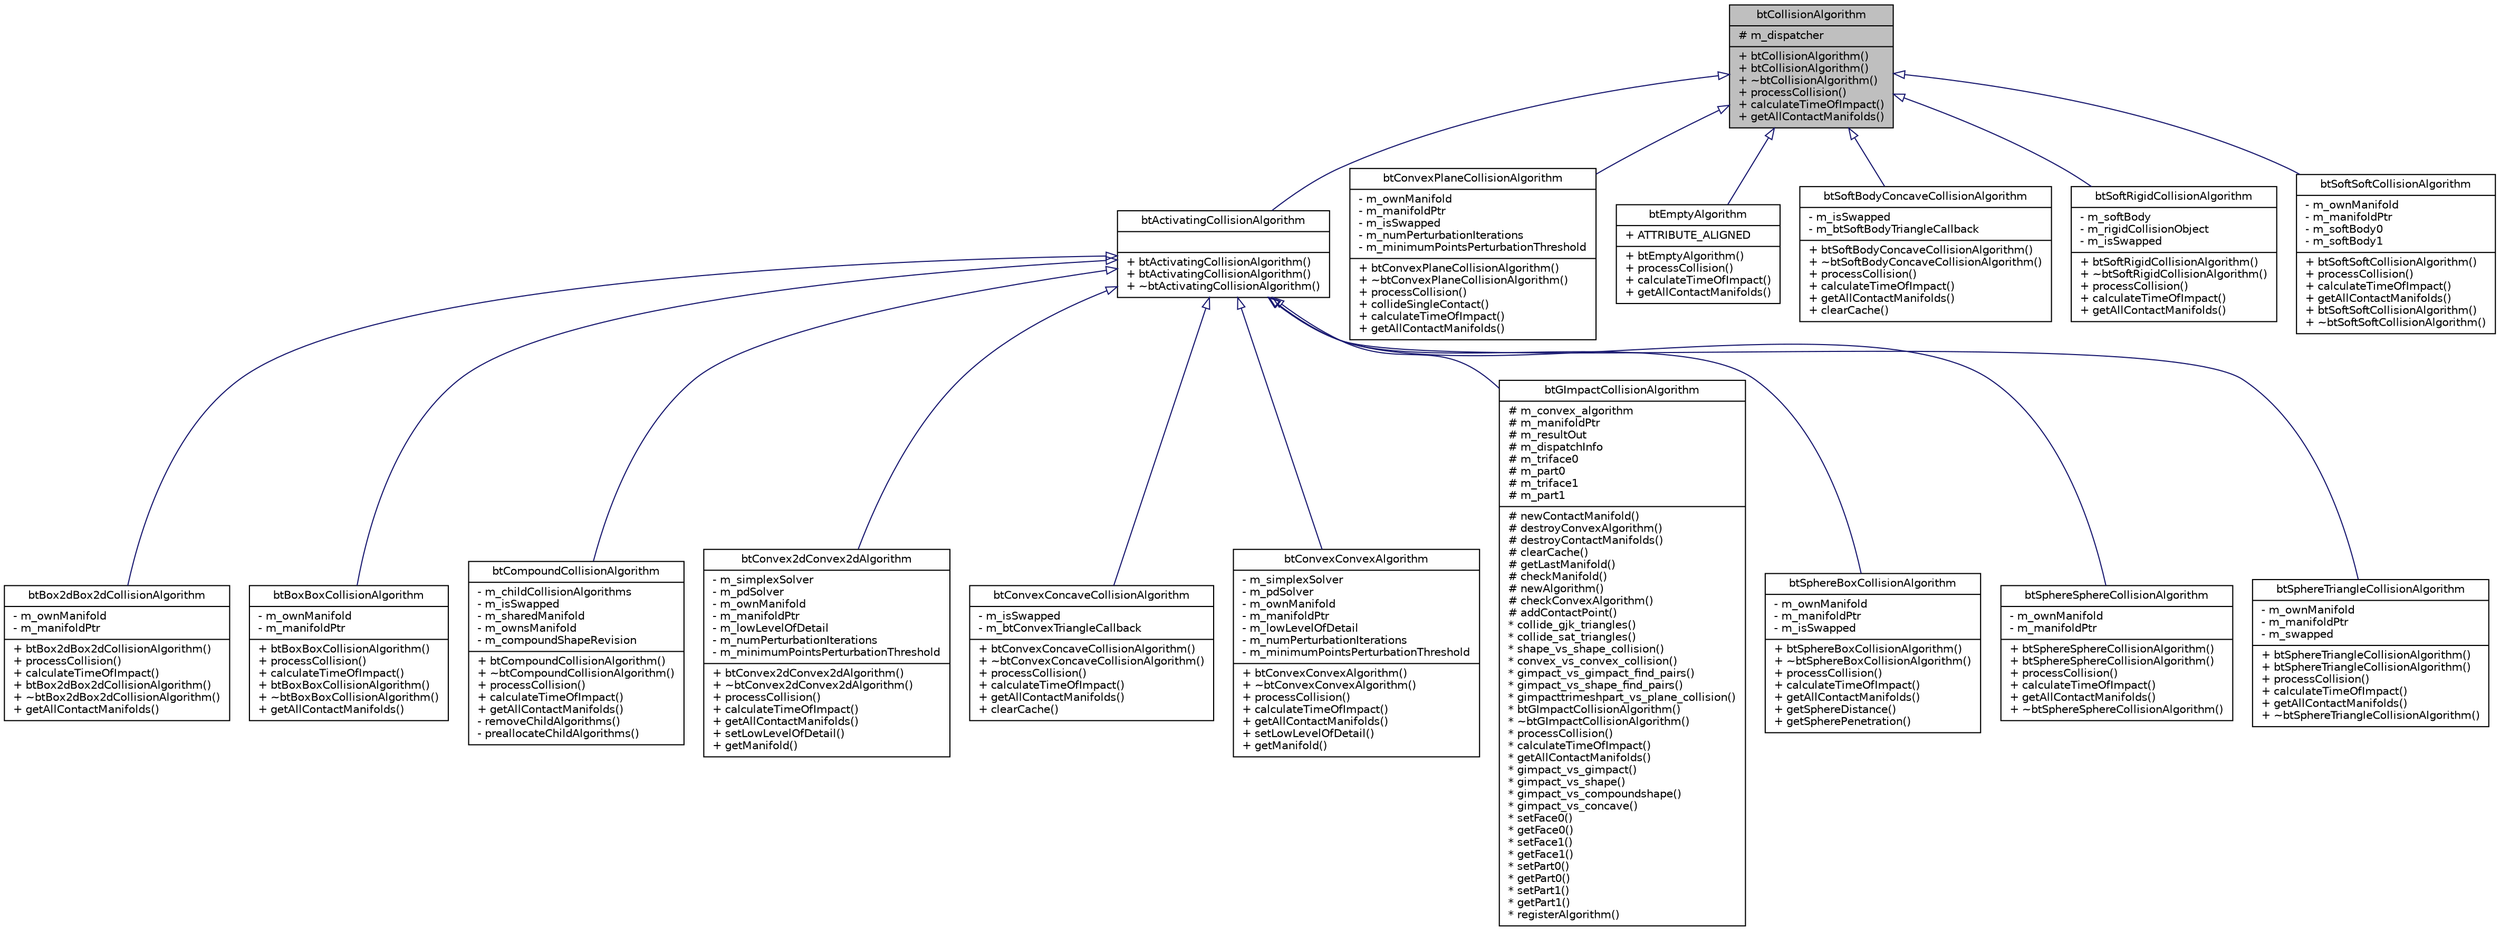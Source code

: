 digraph G
{
  edge [fontname="Helvetica",fontsize="10",labelfontname="Helvetica",labelfontsize="10"];
  node [fontname="Helvetica",fontsize="10",shape=record];
  Node1 [label="{btCollisionAlgorithm\n|# m_dispatcher\l|+ btCollisionAlgorithm()\l+ btCollisionAlgorithm()\l+ ~btCollisionAlgorithm()\l+ processCollision()\l+ calculateTimeOfImpact()\l+ getAllContactManifolds()\l}",height=0.2,width=0.4,color="black", fillcolor="grey75", style="filled" fontcolor="black"];
  Node1 -> Node2 [dir=back,color="midnightblue",fontsize="10",style="solid",arrowtail="empty",fontname="Helvetica"];
  Node2 [label="{btActivatingCollisionAlgorithm\n||+ btActivatingCollisionAlgorithm()\l+ btActivatingCollisionAlgorithm()\l+ ~btActivatingCollisionAlgorithm()\l}",height=0.2,width=0.4,color="black", fillcolor="white", style="filled",URL="$d5/d98/classbtActivatingCollisionAlgorithm.html",tooltip="This class is not enabled yet (work-in-progress) to more aggressively activate objects."];
  Node2 -> Node3 [dir=back,color="midnightblue",fontsize="10",style="solid",arrowtail="empty",fontname="Helvetica"];
  Node3 [label="{btBox2dBox2dCollisionAlgorithm\n|- m_ownManifold\l- m_manifoldPtr\l|+ btBox2dBox2dCollisionAlgorithm()\l+ processCollision()\l+ calculateTimeOfImpact()\l+ btBox2dBox2dCollisionAlgorithm()\l+ ~btBox2dBox2dCollisionAlgorithm()\l+ getAllContactManifolds()\l}",height=0.2,width=0.4,color="black", fillcolor="white", style="filled",URL="$d4/deb/classbtBox2dBox2dCollisionAlgorithm.html",tooltip="box-box collision detection"];
  Node2 -> Node4 [dir=back,color="midnightblue",fontsize="10",style="solid",arrowtail="empty",fontname="Helvetica"];
  Node4 [label="{btBoxBoxCollisionAlgorithm\n|- m_ownManifold\l- m_manifoldPtr\l|+ btBoxBoxCollisionAlgorithm()\l+ processCollision()\l+ calculateTimeOfImpact()\l+ btBoxBoxCollisionAlgorithm()\l+ ~btBoxBoxCollisionAlgorithm()\l+ getAllContactManifolds()\l}",height=0.2,width=0.4,color="black", fillcolor="white", style="filled",URL="$dc/dd6/classbtBoxBoxCollisionAlgorithm.html",tooltip="box-box collision detection"];
  Node2 -> Node5 [dir=back,color="midnightblue",fontsize="10",style="solid",arrowtail="empty",fontname="Helvetica"];
  Node5 [label="{btCompoundCollisionAlgorithm\n|- m_childCollisionAlgorithms\l- m_isSwapped\l- m_sharedManifold\l- m_ownsManifold\l- m_compoundShapeRevision\l|+ btCompoundCollisionAlgorithm()\l+ ~btCompoundCollisionAlgorithm()\l+ processCollision()\l+ calculateTimeOfImpact()\l+ getAllContactManifolds()\l- removeChildAlgorithms()\l- preallocateChildAlgorithms()\l}",height=0.2,width=0.4,color="black", fillcolor="white", style="filled",URL="$df/d49/classbtCompoundCollisionAlgorithm.html",tooltip="btCompoundCollisionAlgorithm supports collision between CompoundCollisionShapes and other collision s..."];
  Node2 -> Node6 [dir=back,color="midnightblue",fontsize="10",style="solid",arrowtail="empty",fontname="Helvetica"];
  Node6 [label="{btConvex2dConvex2dAlgorithm\n|- m_simplexSolver\l- m_pdSolver\l- m_ownManifold\l- m_manifoldPtr\l- m_lowLevelOfDetail\l- m_numPerturbationIterations\l- m_minimumPointsPerturbationThreshold\l|+ btConvex2dConvex2dAlgorithm()\l+ ~btConvex2dConvex2dAlgorithm()\l+ processCollision()\l+ calculateTimeOfImpact()\l+ getAllContactManifolds()\l+ setLowLevelOfDetail()\l+ getManifold()\l}",height=0.2,width=0.4,color="black", fillcolor="white", style="filled",URL="$df/d01/classbtConvex2dConvex2dAlgorithm.html"];
  Node2 -> Node7 [dir=back,color="midnightblue",fontsize="10",style="solid",arrowtail="empty",fontname="Helvetica"];
  Node7 [label="{btConvexConcaveCollisionAlgorithm\n|- m_isSwapped\l- m_btConvexTriangleCallback\l|+ btConvexConcaveCollisionAlgorithm()\l+ ~btConvexConcaveCollisionAlgorithm()\l+ processCollision()\l+ calculateTimeOfImpact()\l+ getAllContactManifolds()\l+ clearCache()\l}",height=0.2,width=0.4,color="black", fillcolor="white", style="filled",URL="$da/dab/classbtConvexConcaveCollisionAlgorithm.html",tooltip="btConvexConcaveCollisionAlgorithm supports collision between convex shapes and (concave) trianges mes..."];
  Node2 -> Node8 [dir=back,color="midnightblue",fontsize="10",style="solid",arrowtail="empty",fontname="Helvetica"];
  Node8 [label="{btConvexConvexAlgorithm\n|- m_simplexSolver\l- m_pdSolver\l- m_ownManifold\l- m_manifoldPtr\l- m_lowLevelOfDetail\l- m_numPerturbationIterations\l- m_minimumPointsPerturbationThreshold\l|+ btConvexConvexAlgorithm()\l+ ~btConvexConvexAlgorithm()\l+ processCollision()\l+ calculateTimeOfImpact()\l+ getAllContactManifolds()\l+ setLowLevelOfDetail()\l+ getManifold()\l}",height=0.2,width=0.4,color="black", fillcolor="white", style="filled",URL="$dd/d81/classbtConvexConvexAlgorithm.html"];
  Node2 -> Node9 [dir=back,color="midnightblue",fontsize="10",style="solid",arrowtail="empty",fontname="Helvetica"];
  Node9 [label="{btGImpactCollisionAlgorithm\n|# m_convex_algorithm\l# m_manifoldPtr\l# m_resultOut\l# m_dispatchInfo\l# m_triface0\l# m_part0\l# m_triface1\l# m_part1\l|# newContactManifold()\l# destroyConvexAlgorithm()\l# destroyContactManifolds()\l# clearCache()\l# getLastManifold()\l# checkManifold()\l# newAlgorithm()\l# checkConvexAlgorithm()\l# addContactPoint()\l* collide_gjk_triangles()\l* collide_sat_triangles()\l* shape_vs_shape_collision()\l* convex_vs_convex_collision()\l* gimpact_vs_gimpact_find_pairs()\l* gimpact_vs_shape_find_pairs()\l* gimpacttrimeshpart_vs_plane_collision()\l* btGImpactCollisionAlgorithm()\l* ~btGImpactCollisionAlgorithm()\l* processCollision()\l* calculateTimeOfImpact()\l* getAllContactManifolds()\l* gimpact_vs_gimpact()\l* gimpact_vs_shape()\l* gimpact_vs_compoundshape()\l* gimpact_vs_concave()\l* setFace0()\l* getFace0()\l* setFace1()\l* getFace1()\l* setPart0()\l* getPart0()\l* setPart1()\l* getPart1()\l* registerAlgorithm()\l}",height=0.2,width=0.4,color="black", fillcolor="white", style="filled",URL="$d2/df3/classbtGImpactCollisionAlgorithm.html",tooltip="Collision Algorithm for GImpact Shapes."];
  Node2 -> Node10 [dir=back,color="midnightblue",fontsize="10",style="solid",arrowtail="empty",fontname="Helvetica"];
  Node10 [label="{btSphereBoxCollisionAlgorithm\n|- m_ownManifold\l- m_manifoldPtr\l- m_isSwapped\l|+ btSphereBoxCollisionAlgorithm()\l+ ~btSphereBoxCollisionAlgorithm()\l+ processCollision()\l+ calculateTimeOfImpact()\l+ getAllContactManifolds()\l+ getSphereDistance()\l+ getSpherePenetration()\l}",height=0.2,width=0.4,color="black", fillcolor="white", style="filled",URL="$d4/d03/classbtSphereBoxCollisionAlgorithm.html"];
  Node2 -> Node11 [dir=back,color="midnightblue",fontsize="10",style="solid",arrowtail="empty",fontname="Helvetica"];
  Node11 [label="{btSphereSphereCollisionAlgorithm\n|- m_ownManifold\l- m_manifoldPtr\l|+ btSphereSphereCollisionAlgorithm()\l+ btSphereSphereCollisionAlgorithm()\l+ processCollision()\l+ calculateTimeOfImpact()\l+ getAllContactManifolds()\l+ ~btSphereSphereCollisionAlgorithm()\l}",height=0.2,width=0.4,color="black", fillcolor="white", style="filled",URL="$d6/df8/classbtSphereSphereCollisionAlgorithm.html"];
  Node2 -> Node12 [dir=back,color="midnightblue",fontsize="10",style="solid",arrowtail="empty",fontname="Helvetica"];
  Node12 [label="{btSphereTriangleCollisionAlgorithm\n|- m_ownManifold\l- m_manifoldPtr\l- m_swapped\l|+ btSphereTriangleCollisionAlgorithm()\l+ btSphereTriangleCollisionAlgorithm()\l+ processCollision()\l+ calculateTimeOfImpact()\l+ getAllContactManifolds()\l+ ~btSphereTriangleCollisionAlgorithm()\l}",height=0.2,width=0.4,color="black", fillcolor="white", style="filled",URL="$df/d33/classbtSphereTriangleCollisionAlgorithm.html"];
  Node1 -> Node13 [dir=back,color="midnightblue",fontsize="10",style="solid",arrowtail="empty",fontname="Helvetica"];
  Node13 [label="{btConvexPlaneCollisionAlgorithm\n|- m_ownManifold\l- m_manifoldPtr\l- m_isSwapped\l- m_numPerturbationIterations\l- m_minimumPointsPerturbationThreshold\l|+ btConvexPlaneCollisionAlgorithm()\l+ ~btConvexPlaneCollisionAlgorithm()\l+ processCollision()\l+ collideSingleContact()\l+ calculateTimeOfImpact()\l+ getAllContactManifolds()\l}",height=0.2,width=0.4,color="black", fillcolor="white", style="filled",URL="$dd/d6d/classbtConvexPlaneCollisionAlgorithm.html"];
  Node1 -> Node14 [dir=back,color="midnightblue",fontsize="10",style="solid",arrowtail="empty",fontname="Helvetica"];
  Node14 [label="{btEmptyAlgorithm\n|+ ATTRIBUTE_ALIGNED\l|+ btEmptyAlgorithm()\l+ processCollision()\l+ calculateTimeOfImpact()\l+ getAllContactManifolds()\l}",height=0.2,width=0.4,color="black", fillcolor="white", style="filled",URL="$da/da5/classbtEmptyAlgorithm.html"];
  Node1 -> Node15 [dir=back,color="midnightblue",fontsize="10",style="solid",arrowtail="empty",fontname="Helvetica"];
  Node15 [label="{btSoftBodyConcaveCollisionAlgorithm\n|- m_isSwapped\l- m_btSoftBodyTriangleCallback\l|+ btSoftBodyConcaveCollisionAlgorithm()\l+ ~btSoftBodyConcaveCollisionAlgorithm()\l+ processCollision()\l+ calculateTimeOfImpact()\l+ getAllContactManifolds()\l+ clearCache()\l}",height=0.2,width=0.4,color="black", fillcolor="white", style="filled",URL="$d1/d67/classbtSoftBodyConcaveCollisionAlgorithm.html",tooltip="btSoftBodyConcaveCollisionAlgorithm supports collision between soft body shapes and (concave) triange..."];
  Node1 -> Node16 [dir=back,color="midnightblue",fontsize="10",style="solid",arrowtail="empty",fontname="Helvetica"];
  Node16 [label="{btSoftRigidCollisionAlgorithm\n|- m_softBody\l- m_rigidCollisionObject\l- m_isSwapped\l|+ btSoftRigidCollisionAlgorithm()\l+ ~btSoftRigidCollisionAlgorithm()\l+ processCollision()\l+ calculateTimeOfImpact()\l+ getAllContactManifolds()\l}",height=0.2,width=0.4,color="black", fillcolor="white", style="filled",URL="$d3/dba/classbtSoftRigidCollisionAlgorithm.html",tooltip="btSoftRigidCollisionAlgorithm provides collision detection between btSoftBody and btRigidBody..."];
  Node1 -> Node17 [dir=back,color="midnightblue",fontsize="10",style="solid",arrowtail="empty",fontname="Helvetica"];
  Node17 [label="{btSoftSoftCollisionAlgorithm\n|- m_ownManifold\l- m_manifoldPtr\l- m_softBody0\l- m_softBody1\l|+ btSoftSoftCollisionAlgorithm()\l+ processCollision()\l+ calculateTimeOfImpact()\l+ getAllContactManifolds()\l+ btSoftSoftCollisionAlgorithm()\l+ ~btSoftSoftCollisionAlgorithm()\l}",height=0.2,width=0.4,color="black", fillcolor="white", style="filled",URL="$dc/d71/classbtSoftSoftCollisionAlgorithm.html",tooltip="collision detection between two btSoftBody shapes"];
}
